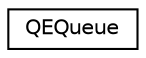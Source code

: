 digraph "Graphical Class Hierarchy"
{
 // LATEX_PDF_SIZE
  edge [fontname="Helvetica",fontsize="10",labelfontname="Helvetica",labelfontsize="10"];
  node [fontname="Helvetica",fontsize="10",shape=record];
  rankdir="LR";
  Node0 [label="QEQueue",height=0.2,width=0.4,color="black", fillcolor="white", style="filled",URL="$qequeue_8h.html#struct_q_e_queue",tooltip="Native QF Event Queue."];
}
